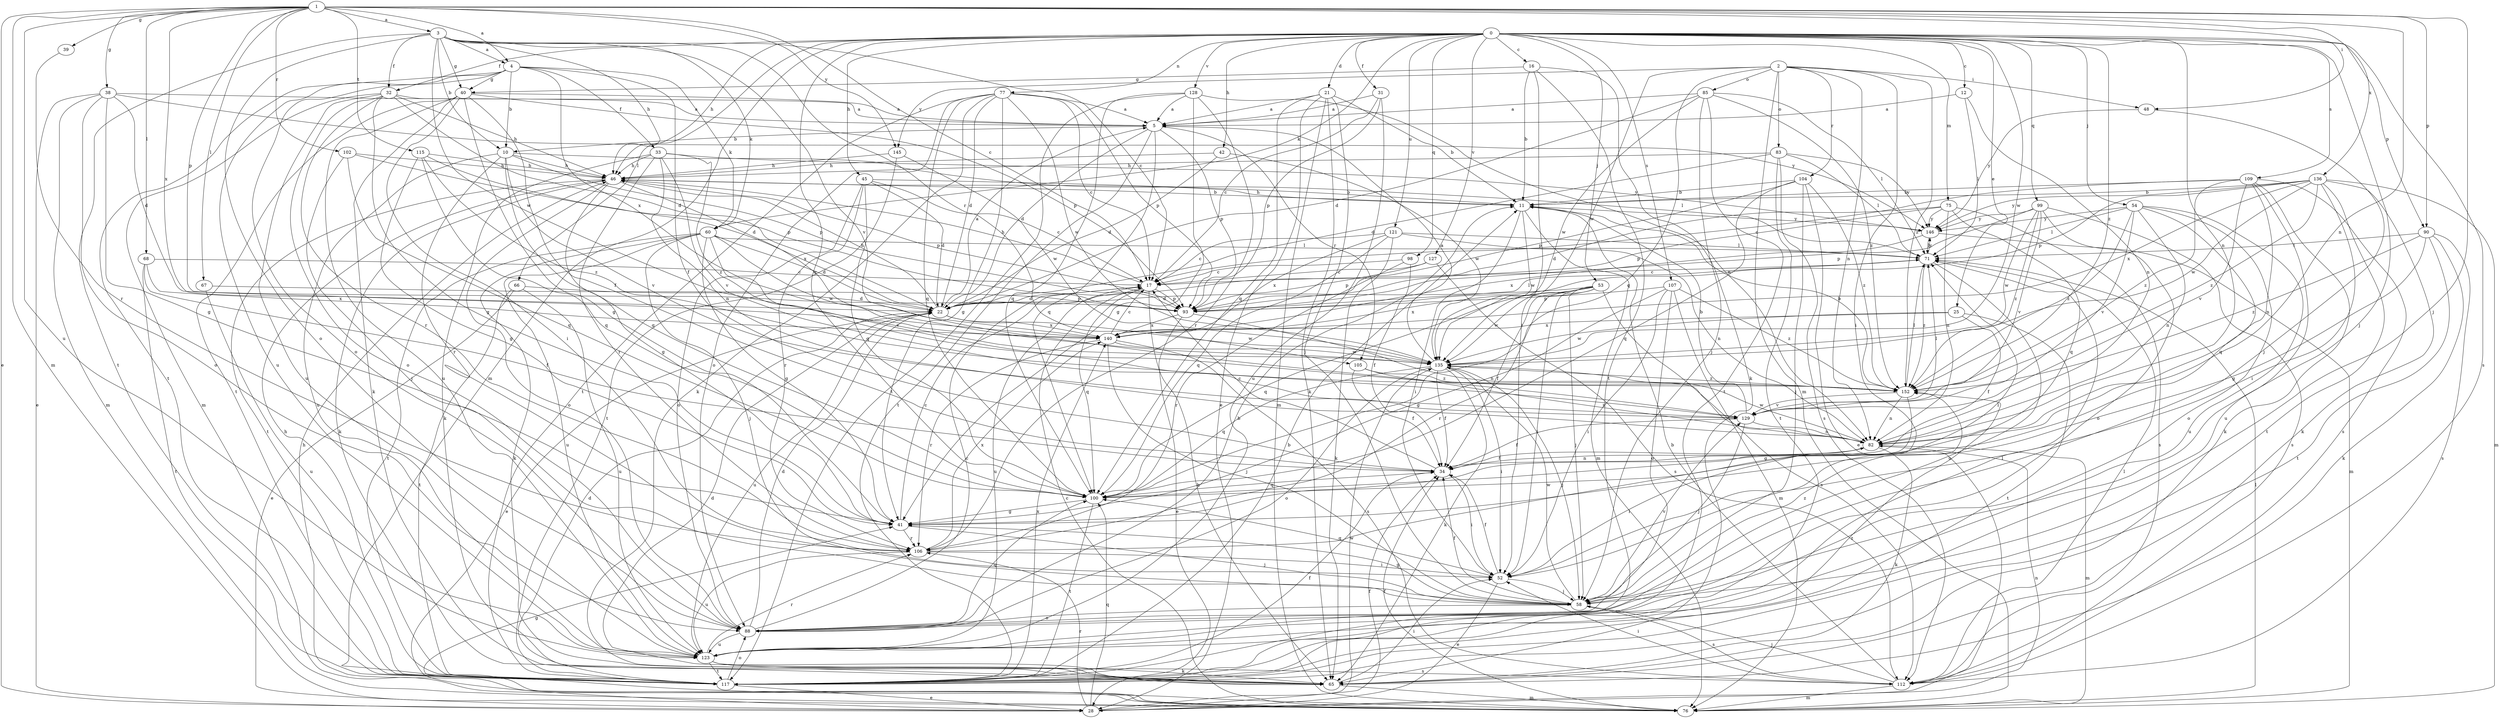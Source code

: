 strict digraph  {
0;
1;
2;
3;
4;
5;
10;
11;
12;
16;
17;
21;
22;
25;
28;
31;
32;
33;
34;
38;
39;
40;
41;
42;
45;
46;
48;
52;
53;
54;
58;
60;
65;
66;
67;
68;
71;
75;
76;
77;
82;
83;
85;
88;
90;
93;
98;
99;
100;
102;
104;
105;
106;
107;
109;
112;
115;
117;
121;
123;
127;
128;
129;
135;
136;
140;
145;
146;
152;
0 -> 12  [label=c];
0 -> 16  [label=c];
0 -> 21  [label=d];
0 -> 25  [label=e];
0 -> 31  [label=f];
0 -> 32  [label=f];
0 -> 42  [label=h];
0 -> 45  [label=h];
0 -> 46  [label=h];
0 -> 53  [label=j];
0 -> 54  [label=j];
0 -> 58  [label=j];
0 -> 60  [label=k];
0 -> 66  [label=l];
0 -> 75  [label=m];
0 -> 76  [label=m];
0 -> 77  [label=n];
0 -> 82  [label=n];
0 -> 90  [label=p];
0 -> 98  [label=q];
0 -> 99  [label=q];
0 -> 100  [label=q];
0 -> 107  [label=s];
0 -> 109  [label=s];
0 -> 112  [label=s];
0 -> 121  [label=u];
0 -> 127  [label=v];
0 -> 128  [label=v];
0 -> 135  [label=w];
0 -> 152  [label=z];
1 -> 3  [label=a];
1 -> 4  [label=a];
1 -> 17  [label=c];
1 -> 28  [label=e];
1 -> 38  [label=g];
1 -> 39  [label=g];
1 -> 48  [label=i];
1 -> 58  [label=j];
1 -> 67  [label=l];
1 -> 68  [label=l];
1 -> 76  [label=m];
1 -> 82  [label=n];
1 -> 90  [label=p];
1 -> 93  [label=p];
1 -> 102  [label=r];
1 -> 115  [label=t];
1 -> 123  [label=u];
1 -> 136  [label=x];
1 -> 140  [label=x];
1 -> 145  [label=y];
2 -> 48  [label=i];
2 -> 52  [label=i];
2 -> 76  [label=m];
2 -> 82  [label=n];
2 -> 83  [label=o];
2 -> 85  [label=o];
2 -> 100  [label=q];
2 -> 104  [label=r];
2 -> 135  [label=w];
2 -> 145  [label=y];
2 -> 152  [label=z];
3 -> 4  [label=a];
3 -> 10  [label=b];
3 -> 17  [label=c];
3 -> 32  [label=f];
3 -> 40  [label=g];
3 -> 46  [label=h];
3 -> 60  [label=k];
3 -> 88  [label=o];
3 -> 105  [label=r];
3 -> 117  [label=t];
3 -> 129  [label=v];
3 -> 135  [label=w];
4 -> 10  [label=b];
4 -> 33  [label=f];
4 -> 34  [label=f];
4 -> 40  [label=g];
4 -> 60  [label=k];
4 -> 88  [label=o];
4 -> 117  [label=t];
4 -> 123  [label=u];
4 -> 140  [label=x];
5 -> 10  [label=b];
5 -> 22  [label=d];
5 -> 93  [label=p];
5 -> 100  [label=q];
5 -> 105  [label=r];
5 -> 117  [label=t];
10 -> 46  [label=h];
10 -> 71  [label=l];
10 -> 93  [label=p];
10 -> 100  [label=q];
10 -> 106  [label=r];
10 -> 123  [label=u];
10 -> 129  [label=v];
11 -> 46  [label=h];
11 -> 52  [label=i];
11 -> 76  [label=m];
11 -> 135  [label=w];
11 -> 146  [label=y];
12 -> 5  [label=a];
12 -> 71  [label=l];
12 -> 82  [label=n];
16 -> 11  [label=b];
16 -> 40  [label=g];
16 -> 52  [label=i];
16 -> 65  [label=k];
16 -> 117  [label=t];
17 -> 22  [label=d];
17 -> 46  [label=h];
17 -> 65  [label=k];
17 -> 93  [label=p];
17 -> 100  [label=q];
17 -> 123  [label=u];
21 -> 5  [label=a];
21 -> 11  [label=b];
21 -> 28  [label=e];
21 -> 58  [label=j];
21 -> 65  [label=k];
21 -> 76  [label=m];
21 -> 100  [label=q];
22 -> 5  [label=a];
22 -> 28  [label=e];
22 -> 46  [label=h];
22 -> 123  [label=u];
22 -> 135  [label=w];
22 -> 140  [label=x];
25 -> 34  [label=f];
25 -> 117  [label=t];
25 -> 135  [label=w];
25 -> 140  [label=x];
28 -> 34  [label=f];
28 -> 82  [label=n];
28 -> 100  [label=q];
28 -> 106  [label=r];
28 -> 135  [label=w];
31 -> 5  [label=a];
31 -> 17  [label=c];
31 -> 93  [label=p];
31 -> 123  [label=u];
32 -> 5  [label=a];
32 -> 22  [label=d];
32 -> 41  [label=g];
32 -> 46  [label=h];
32 -> 76  [label=m];
32 -> 88  [label=o];
32 -> 106  [label=r];
32 -> 123  [label=u];
33 -> 46  [label=h];
33 -> 65  [label=k];
33 -> 82  [label=n];
33 -> 106  [label=r];
33 -> 129  [label=v];
33 -> 146  [label=y];
33 -> 152  [label=z];
34 -> 17  [label=c];
34 -> 52  [label=i];
34 -> 82  [label=n];
34 -> 100  [label=q];
38 -> 5  [label=a];
38 -> 22  [label=d];
38 -> 28  [label=e];
38 -> 41  [label=g];
38 -> 76  [label=m];
38 -> 88  [label=o];
38 -> 146  [label=y];
39 -> 106  [label=r];
40 -> 5  [label=a];
40 -> 34  [label=f];
40 -> 41  [label=g];
40 -> 52  [label=i];
40 -> 65  [label=k];
40 -> 93  [label=p];
40 -> 117  [label=t];
40 -> 123  [label=u];
41 -> 17  [label=c];
41 -> 58  [label=j];
41 -> 106  [label=r];
42 -> 22  [label=d];
42 -> 46  [label=h];
42 -> 135  [label=w];
45 -> 11  [label=b];
45 -> 17  [label=c];
45 -> 22  [label=d];
45 -> 88  [label=o];
45 -> 100  [label=q];
45 -> 106  [label=r];
46 -> 11  [label=b];
46 -> 41  [label=g];
46 -> 65  [label=k];
46 -> 88  [label=o];
46 -> 93  [label=p];
46 -> 117  [label=t];
46 -> 140  [label=x];
48 -> 58  [label=j];
48 -> 146  [label=y];
52 -> 28  [label=e];
52 -> 34  [label=f];
52 -> 58  [label=j];
52 -> 100  [label=q];
53 -> 22  [label=d];
53 -> 34  [label=f];
53 -> 52  [label=i];
53 -> 58  [label=j];
53 -> 100  [label=q];
53 -> 106  [label=r];
53 -> 112  [label=s];
53 -> 135  [label=w];
53 -> 140  [label=x];
54 -> 71  [label=l];
54 -> 82  [label=n];
54 -> 88  [label=o];
54 -> 100  [label=q];
54 -> 123  [label=u];
54 -> 129  [label=v];
54 -> 146  [label=y];
54 -> 152  [label=z];
58 -> 34  [label=f];
58 -> 41  [label=g];
58 -> 88  [label=o];
58 -> 112  [label=s];
58 -> 129  [label=v];
58 -> 135  [label=w];
58 -> 152  [label=z];
60 -> 22  [label=d];
60 -> 41  [label=g];
60 -> 58  [label=j];
60 -> 65  [label=k];
60 -> 71  [label=l];
60 -> 117  [label=t];
60 -> 123  [label=u];
60 -> 129  [label=v];
60 -> 135  [label=w];
65 -> 22  [label=d];
65 -> 52  [label=i];
65 -> 76  [label=m];
66 -> 22  [label=d];
66 -> 28  [label=e];
66 -> 117  [label=t];
66 -> 123  [label=u];
67 -> 93  [label=p];
67 -> 123  [label=u];
68 -> 17  [label=c];
68 -> 34  [label=f];
68 -> 117  [label=t];
68 -> 140  [label=x];
71 -> 17  [label=c];
71 -> 123  [label=u];
71 -> 146  [label=y];
71 -> 152  [label=z];
75 -> 22  [label=d];
75 -> 82  [label=n];
75 -> 93  [label=p];
75 -> 100  [label=q];
75 -> 112  [label=s];
75 -> 146  [label=y];
76 -> 17  [label=c];
76 -> 34  [label=f];
76 -> 41  [label=g];
76 -> 46  [label=h];
76 -> 71  [label=l];
77 -> 5  [label=a];
77 -> 17  [label=c];
77 -> 22  [label=d];
77 -> 41  [label=g];
77 -> 65  [label=k];
77 -> 88  [label=o];
77 -> 93  [label=p];
77 -> 100  [label=q];
77 -> 117  [label=t];
77 -> 135  [label=w];
82 -> 34  [label=f];
82 -> 52  [label=i];
82 -> 65  [label=k];
82 -> 76  [label=m];
82 -> 135  [label=w];
83 -> 22  [label=d];
83 -> 46  [label=h];
83 -> 71  [label=l];
83 -> 112  [label=s];
83 -> 117  [label=t];
83 -> 146  [label=y];
85 -> 5  [label=a];
85 -> 22  [label=d];
85 -> 58  [label=j];
85 -> 71  [label=l];
85 -> 117  [label=t];
85 -> 135  [label=w];
85 -> 152  [label=z];
88 -> 11  [label=b];
88 -> 17  [label=c];
88 -> 22  [label=d];
88 -> 100  [label=q];
88 -> 123  [label=u];
90 -> 41  [label=g];
90 -> 65  [label=k];
90 -> 71  [label=l];
90 -> 112  [label=s];
90 -> 117  [label=t];
90 -> 152  [label=z];
93 -> 28  [label=e];
93 -> 71  [label=l];
93 -> 82  [label=n];
93 -> 140  [label=x];
98 -> 17  [label=c];
98 -> 34  [label=f];
98 -> 106  [label=r];
99 -> 88  [label=o];
99 -> 93  [label=p];
99 -> 112  [label=s];
99 -> 129  [label=v];
99 -> 135  [label=w];
99 -> 146  [label=y];
99 -> 152  [label=z];
100 -> 41  [label=g];
100 -> 117  [label=t];
102 -> 46  [label=h];
102 -> 58  [label=j];
102 -> 93  [label=p];
102 -> 100  [label=q];
104 -> 11  [label=b];
104 -> 28  [label=e];
104 -> 58  [label=j];
104 -> 93  [label=p];
104 -> 100  [label=q];
104 -> 152  [label=z];
105 -> 34  [label=f];
105 -> 82  [label=n];
105 -> 152  [label=z];
106 -> 52  [label=i];
106 -> 71  [label=l];
106 -> 123  [label=u];
106 -> 140  [label=x];
107 -> 41  [label=g];
107 -> 52  [label=i];
107 -> 76  [label=m];
107 -> 88  [label=o];
107 -> 93  [label=p];
107 -> 152  [label=z];
109 -> 11  [label=b];
109 -> 17  [label=c];
109 -> 65  [label=k];
109 -> 82  [label=n];
109 -> 112  [label=s];
109 -> 123  [label=u];
109 -> 129  [label=v];
109 -> 152  [label=z];
112 -> 11  [label=b];
112 -> 52  [label=i];
112 -> 58  [label=j];
112 -> 71  [label=l];
112 -> 76  [label=m];
115 -> 22  [label=d];
115 -> 41  [label=g];
115 -> 46  [label=h];
115 -> 100  [label=q];
115 -> 152  [label=z];
117 -> 11  [label=b];
117 -> 22  [label=d];
117 -> 28  [label=e];
117 -> 34  [label=f];
117 -> 46  [label=h];
117 -> 88  [label=o];
117 -> 140  [label=x];
117 -> 152  [label=z];
121 -> 17  [label=c];
121 -> 65  [label=k];
121 -> 71  [label=l];
121 -> 82  [label=n];
121 -> 100  [label=q];
121 -> 140  [label=x];
123 -> 65  [label=k];
123 -> 71  [label=l];
123 -> 106  [label=r];
123 -> 112  [label=s];
123 -> 117  [label=t];
127 -> 17  [label=c];
127 -> 93  [label=p];
127 -> 112  [label=s];
128 -> 5  [label=a];
128 -> 41  [label=g];
128 -> 82  [label=n];
128 -> 100  [label=q];
128 -> 106  [label=r];
128 -> 117  [label=t];
129 -> 11  [label=b];
129 -> 34  [label=f];
129 -> 58  [label=j];
129 -> 71  [label=l];
129 -> 82  [label=n];
135 -> 5  [label=a];
135 -> 34  [label=f];
135 -> 52  [label=i];
135 -> 58  [label=j];
135 -> 65  [label=k];
135 -> 88  [label=o];
135 -> 100  [label=q];
135 -> 152  [label=z];
136 -> 11  [label=b];
136 -> 52  [label=i];
136 -> 65  [label=k];
136 -> 76  [label=m];
136 -> 93  [label=p];
136 -> 117  [label=t];
136 -> 135  [label=w];
136 -> 140  [label=x];
136 -> 146  [label=y];
136 -> 152  [label=z];
140 -> 17  [label=c];
140 -> 58  [label=j];
140 -> 106  [label=r];
140 -> 112  [label=s];
140 -> 135  [label=w];
145 -> 46  [label=h];
145 -> 117  [label=t];
145 -> 135  [label=w];
146 -> 71  [label=l];
146 -> 76  [label=m];
146 -> 140  [label=x];
152 -> 11  [label=b];
152 -> 41  [label=g];
152 -> 71  [label=l];
152 -> 82  [label=n];
152 -> 129  [label=v];
}
